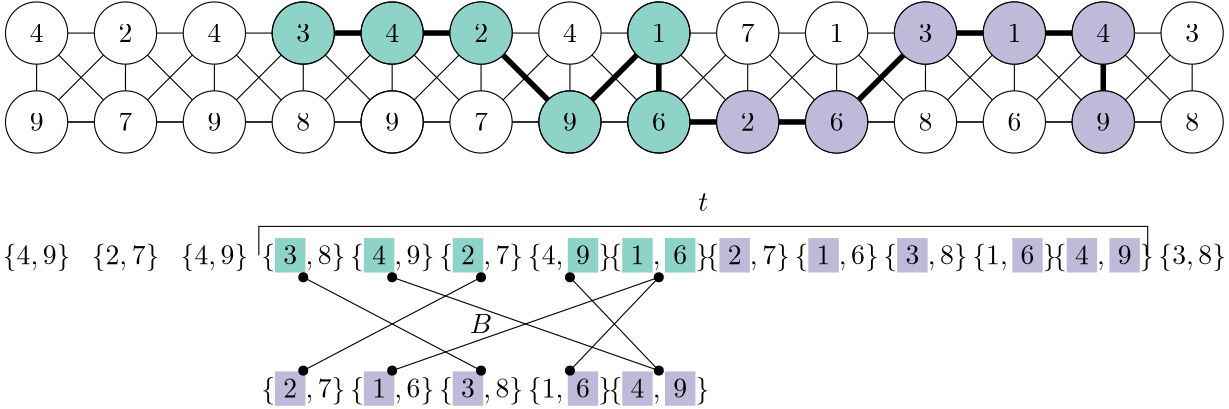 <?xml version="1.0"?>
<!DOCTYPE ipe SYSTEM "ipe.dtd">
<ipe version="70206" creator="Ipe 7.2.7">
<info created="D:20180201154811" modified="D:20180202082722"/>
<ipestyle name="basic">
<symbol name="arrow/arc(spx)">
<path stroke="sym-stroke" fill="sym-stroke" pen="sym-pen">
0 0 m
-1 0.333 l
-1 -0.333 l
h
</path>
</symbol>
<symbol name="arrow/farc(spx)">
<path stroke="sym-stroke" fill="white" pen="sym-pen">
0 0 m
-1 0.333 l
-1 -0.333 l
h
</path>
</symbol>
<symbol name="arrow/ptarc(spx)">
<path stroke="sym-stroke" fill="sym-stroke" pen="sym-pen">
0 0 m
-1 0.333 l
-0.8 0 l
-1 -0.333 l
h
</path>
</symbol>
<symbol name="arrow/fptarc(spx)">
<path stroke="sym-stroke" fill="white" pen="sym-pen">
0 0 m
-1 0.333 l
-0.8 0 l
-1 -0.333 l
h
</path>
</symbol>
<symbol name="mark/circle(sx)" transformations="translations">
<path fill="sym-stroke">
0.6 0 0 0.6 0 0 e
0.4 0 0 0.4 0 0 e
</path>
</symbol>
<symbol name="mark/disk(sx)" transformations="translations">
<path fill="sym-stroke">
0.6 0 0 0.6 0 0 e
</path>
</symbol>
<symbol name="mark/fdisk(sfx)" transformations="translations">
<group>
<path fill="sym-fill">
0.5 0 0 0.5 0 0 e
</path>
<path fill="sym-stroke" fillrule="eofill">
0.6 0 0 0.6 0 0 e
0.4 0 0 0.4 0 0 e
</path>
</group>
</symbol>
<symbol name="mark/box(sx)" transformations="translations">
<path fill="sym-stroke" fillrule="eofill">
-0.6 -0.6 m
0.6 -0.6 l
0.6 0.6 l
-0.6 0.6 l
h
-0.4 -0.4 m
0.4 -0.4 l
0.4 0.4 l
-0.4 0.4 l
h
</path>
</symbol>
<symbol name="mark/square(sx)" transformations="translations">
<path fill="sym-stroke">
-0.6 -0.6 m
0.6 -0.6 l
0.6 0.6 l
-0.6 0.6 l
h
</path>
</symbol>
<symbol name="mark/fsquare(sfx)" transformations="translations">
<group>
<path fill="sym-fill">
-0.5 -0.5 m
0.5 -0.5 l
0.5 0.5 l
-0.5 0.5 l
h
</path>
<path fill="sym-stroke" fillrule="eofill">
-0.6 -0.6 m
0.6 -0.6 l
0.6 0.6 l
-0.6 0.6 l
h
-0.4 -0.4 m
0.4 -0.4 l
0.4 0.4 l
-0.4 0.4 l
h
</path>
</group>
</symbol>
<symbol name="mark/cross(sx)" transformations="translations">
<group>
<path fill="sym-stroke">
-0.43 -0.57 m
0.57 0.43 l
0.43 0.57 l
-0.57 -0.43 l
h
</path>
<path fill="sym-stroke">
-0.43 0.57 m
0.57 -0.43 l
0.43 -0.57 l
-0.57 0.43 l
h
</path>
</group>
</symbol>
<symbol name="arrow/fnormal(spx)">
<path stroke="sym-stroke" fill="white" pen="sym-pen">
0 0 m
-1 0.333 l
-1 -0.333 l
h
</path>
</symbol>
<symbol name="arrow/pointed(spx)">
<path stroke="sym-stroke" fill="sym-stroke" pen="sym-pen">
0 0 m
-1 0.333 l
-0.8 0 l
-1 -0.333 l
h
</path>
</symbol>
<symbol name="arrow/fpointed(spx)">
<path stroke="sym-stroke" fill="white" pen="sym-pen">
0 0 m
-1 0.333 l
-0.8 0 l
-1 -0.333 l
h
</path>
</symbol>
<symbol name="arrow/linear(spx)">
<path stroke="sym-stroke" pen="sym-pen">
-1 0.333 m
0 0 l
-1 -0.333 l
</path>
</symbol>
<symbol name="arrow/fdouble(spx)">
<path stroke="sym-stroke" fill="white" pen="sym-pen">
0 0 m
-1 0.333 l
-1 -0.333 l
h
-1 0 m
-2 0.333 l
-2 -0.333 l
h
</path>
</symbol>
<symbol name="arrow/double(spx)">
<path stroke="sym-stroke" fill="sym-stroke" pen="sym-pen">
0 0 m
-1 0.333 l
-1 -0.333 l
h
-1 0 m
-2 0.333 l
-2 -0.333 l
h
</path>
</symbol>
<pen name="heavier" value="0.8"/>
<pen name="fat" value="1.2"/>
<pen name="ultrafat" value="2"/>
<symbolsize name="large" value="5"/>
<symbolsize name="small" value="2"/>
<symbolsize name="tiny" value="1.1"/>
<arrowsize name="large" value="10"/>
<arrowsize name="small" value="5"/>
<arrowsize name="tiny" value="3"/>
<color name="red" value="1 0 0"/>
<color name="green" value="0 1 0"/>
<color name="blue" value="0 0 1"/>
<color name="yellow" value="1 1 0"/>
<color name="orange" value="1 0.647 0"/>
<color name="gold" value="1 0.843 0"/>
<color name="purple" value="0.627 0.125 0.941"/>
<color name="gray" value="0.745"/>
<color name="brown" value="0.647 0.165 0.165"/>
<color name="navy" value="0 0 0.502"/>
<color name="pink" value="1 0.753 0.796"/>
<color name="seagreen" value="0.18 0.545 0.341"/>
<color name="turquoise" value="0.251 0.878 0.816"/>
<color name="violet" value="0.933 0.51 0.933"/>
<color name="darkblue" value="0 0 0.545"/>
<color name="darkcyan" value="0 0.545 0.545"/>
<color name="darkgray" value="0.663"/>
<color name="darkgreen" value="0 0.392 0"/>
<color name="darkmagenta" value="0.545 0 0.545"/>
<color name="darkorange" value="1 0.549 0"/>
<color name="darkred" value="0.545 0 0"/>
<color name="lightblue" value="0.678 0.847 0.902"/>
<color name="lightcyan" value="0.878 1 1"/>
<color name="lightgray" value="0.827"/>
<color name="lightgreen" value="0.565 0.933 0.565"/>
<color name="lightyellow" value="1 1 0.878"/>
<dashstyle name="dashed" value="[4] 0"/>
<dashstyle name="dotted" value="[1 3] 0"/>
<dashstyle name="dash dotted" value="[4 2 1 2] 0"/>
<dashstyle name="dash dot dotted" value="[4 2 1 2 1 2] 0"/>
<textsize name="large" value="\large"/>
<textsize name="small" value="\small"/>
<textsize name="tiny" value="\tiny"/>
<textsize name="Large" value="\Large"/>
<textsize name="LARGE" value="\LARGE"/>
<textsize name="huge" value="\huge"/>
<textsize name="Huge" value="\Huge"/>
<textsize name="footnote" value="\footnotesize"/>
<textstyle name="center" begin="\begin{center}" end="\end{center}"/>
<textstyle name="itemize" begin="\begin{itemize}" end="\end{itemize}"/>
<textstyle name="item" begin="\begin{itemize}\item{}" end="\end{itemize}"/>
<gridsize name="4 pts" value="4"/>
<gridsize name="8 pts (~3 mm)" value="8"/>
<gridsize name="16 pts (~6 mm)" value="16"/>
<gridsize name="32 pts (~12 mm)" value="32"/>
<gridsize name="10 pts (~3.5 mm)" value="10"/>
<gridsize name="20 pts (~7 mm)" value="20"/>
<gridsize name="14 pts (~5 mm)" value="14"/>
<gridsize name="28 pts (~10 mm)" value="28"/>
<gridsize name="56 pts (~20 mm)" value="56"/>
<anglesize name="90 deg" value="90"/>
<anglesize name="60 deg" value="60"/>
<anglesize name="45 deg" value="45"/>
<anglesize name="30 deg" value="30"/>
<anglesize name="22.5 deg" value="22.5"/>
<opacity name="10%" value="0.1"/>
<opacity name="30%" value="0.3"/>
<opacity name="50%" value="0.5"/>
<opacity name="75%" value="0.75"/>
<tiling name="falling" angle="-60" step="4" width="1"/>
<tiling name="rising" angle="30" step="4" width="1"/>
</ipestyle>
<ipestyle name="brew">
<color name="aliceblue" value="0.941 0.973 1"/>
<color name="brew1" value="0.552 0.827 0.78"/>
<color name="brew2" value="1 1 0.701"/>
<color name="brew3" value="0.745 0.729 0.854"/>
<color name="brew4" value="0.984 0.501 0.447"/>
<color name="brew5" value="0.501 0.694 0.827"/>
<color name="brew6" value="0.992 0.705 0.384"/>
<color name="brew7" value="0.701 0.87 0.411"/>
<color name="brew8" value="0.988 0.803 0.898"/>
</ipestyle>
<page>
<layer name="alpha"/>
<layer name="labels"/>
<layer name="colouring"/>
<view layers="alpha colouring" active="alpha"/>
<view layers="alpha colouring" active="colouring"/>
<view layers="alpha colouring" active="colouring"/>
<path layer="colouring" stroke="black" pen="ultrafat">
160 688 m
224 688 l
256 656 l
288 688 l
288 656 l
352 656 l
384 688 l
448 688 l
448 656 l
</path>
<path matrix="0.7 0 0 0.7 291.2 206.4" stroke="black" fill="brew1">
16 0 0 16 224 688 e
</path>
<path matrix="0.7 0 0 0.7 291.2 174.4" stroke="black" fill="brew1">
16 0 0 16 224 688 e
</path>
<path matrix="0.7 0 0 0.7 259.2 206.4" stroke="black" fill="brew1">
16 0 0 16 224 688 e
</path>
<path matrix="0.7 0 0 0.7 227.2 206.4" stroke="black" fill="brew1">
16 0 0 16 224 688 e
</path>
<path matrix="0.7 0 0 0.7 195.2 174.4" stroke="black" fill="brew1">
16 0 0 16 224 688 e
</path>
<path matrix="0.7 0 0 0.7 131.2 174.4" stroke="black" fill="brew1">
16 0 0 16 224 688 e
</path>
<path matrix="0.7 0 0 0.7 131.2 206.4" stroke="black" fill="brew1">
16 0 0 16 224 688 e
</path>
<path matrix="0.7 0 0 0.7 99.2 174.4" stroke="black" fill="brew1">
16 0 0 16 224 688 e
</path>
<path matrix="0.7 0 0 0.7 35.2 174.4" stroke="black">
16 0 0 16 224 688 e
</path>
<path matrix="0.7 0 0 0.7 35.2 206.4" stroke="black" fill="brew1">
16 0 0 16 224 688 e
</path>
<path matrix="0.7 0 0 0.7 3.2 206.4" stroke="black" fill="brew1">
16 0 0 16 224 688 e
</path>
<text layer="labels" matrix="1 0 0 1 -160 -1.402" transformations="translations" pos="224 688" stroke="black" type="label" width="10.163" height="4.294" depth="1.49" halign="center" valign="baseline" style="math">x_{1}</text>
<path layer="alpha" matrix="0.7 0 0 0.7 -92.8 206.4" stroke="black">
16 0 0 16 224 688 e
</path>
<text layer="labels" matrix="1 0 0 1 -160 -33.402" transformations="translations" pos="224 688" stroke="black" type="label" width="9.354" height="4.297" depth="1.93" halign="center" valign="baseline" style="math">y_{1}</text>
<path layer="alpha" matrix="0.7 0 0 0.7 -92.8 174.4" stroke="black">
16 0 0 16 224 688 e
</path>
<path matrix="1 0 0 1 -160 0" stroke="black">
235.2 688 m
244.8 688 l
</path>
<path matrix="1 0 0 1 -160 0" stroke="black">
244.8 656 m
235.2 656 l
</path>
<path matrix="1 0 0 1 -160 0" stroke="black">
224 667.2 m
224 676.8 l
</path>
<path matrix="1 0 0 1 -160 0" stroke="black">
231.92 680.08 m
248.08 663.92 l
</path>
<path matrix="1 0 0 1 -160 0" stroke="black">
231.92 663.92 m
248.08 680.08 l
</path>
<text layer="labels" matrix="1 0 0 1 -128 -1.402" transformations="translations" pos="224 688" stroke="black" type="label" width="10.163" height="4.294" depth="1.49" halign="center" valign="baseline" style="math">x_{2}</text>
<path layer="alpha" matrix="0.7 0 0 0.7 -60.8 206.4" stroke="black">
16 0 0 16 224 688 e
</path>
<text layer="labels" matrix="1 0 0 1 -128 -33.402" transformations="translations" pos="224 688" stroke="black" type="label" width="9.354" height="4.297" depth="1.93" halign="center" valign="baseline" style="math">y_{2}</text>
<path layer="alpha" matrix="0.7 0 0 0.7 -60.8 174.4" stroke="black">
16 0 0 16 224 688 e
</path>
<path matrix="1 0 0 1 -128 0" stroke="black">
235.2 688 m
244.8 688 l
</path>
<path matrix="1 0 0 1 -128 0" stroke="black">
244.8 656 m
235.2 656 l
</path>
<path matrix="1 0 0 1 -128 0" stroke="black">
224 667.2 m
224 676.8 l
</path>
<path matrix="1 0 0 1 -128 0" stroke="black">
231.92 680.08 m
248.08 663.92 l
</path>
<path matrix="1 0 0 1 -128 0" stroke="black">
231.92 663.92 m
248.08 680.08 l
</path>
<text layer="labels" matrix="1 0 0 1 -96 -1.402" transformations="translations" pos="224 688" stroke="black" type="label" width="10.163" height="4.294" depth="1.49" halign="center" valign="baseline" style="math">x_{3}</text>
<path layer="alpha" matrix="0.7 0 0 0.7 -28.8 206.4" stroke="black">
16 0 0 16 224 688 e
</path>
<text layer="labels" matrix="1 0 0 1 -96 -33.402" transformations="translations" pos="224 688" stroke="black" type="label" width="9.354" height="4.297" depth="1.93" halign="center" valign="baseline" style="math">y_{3}</text>
<path layer="alpha" matrix="0.7 0 0 0.7 -28.8 174.4" stroke="black">
16 0 0 16 224 688 e
</path>
<path matrix="1 0 0 1 -96 0" stroke="black">
235.2 688 m
244.8 688 l
</path>
<path matrix="1 0 0 1 -96 0" stroke="black">
244.8 656 m
235.2 656 l
</path>
<path matrix="1 0 0 1 -96 0" stroke="black">
224 667.2 m
224 676.8 l
</path>
<path matrix="1 0 0 1 -96 0" stroke="black">
231.92 680.08 m
248.08 663.92 l
</path>
<path matrix="1 0 0 1 -96 0" stroke="black">
231.92 663.92 m
248.08 680.08 l
</path>
<text layer="labels" matrix="1 0 0 1 -64 -1.402" transformations="translations" pos="224 688" stroke="black" type="label" width="10.163" height="4.294" depth="1.49" halign="center" valign="baseline" style="math">x_{4}</text>
<path layer="alpha" matrix="0.7 0 0 0.7 3.2 206.4" stroke="black">
16 0 0 16 224 688 e
</path>
<text layer="labels" matrix="1 0 0 1 -64 -33.402" transformations="translations" pos="224 688" stroke="black" type="label" width="9.354" height="4.297" depth="1.93" halign="center" valign="baseline" style="math">y_{4}</text>
<path layer="alpha" matrix="0.7 0 0 0.7 3.2 174.4" stroke="black">
16 0 0 16 224 688 e
</path>
<path matrix="1 0 0 1 -64 0" stroke="black">
235.2 688 m
244.8 688 l
</path>
<path matrix="1 0 0 1 -64 0" stroke="black">
244.8 656 m
235.2 656 l
</path>
<path matrix="1 0 0 1 -64 0" stroke="black">
224 667.2 m
224 676.8 l
</path>
<path matrix="1 0 0 1 -64 0" stroke="black">
231.92 680.08 m
248.08 663.92 l
</path>
<path matrix="1 0 0 1 -64 0" stroke="black">
231.92 663.92 m
248.08 680.08 l
</path>
<text layer="labels" matrix="1 0 0 1 -32 -1.402" transformations="translations" pos="224 688" stroke="black" type="label" width="10.163" height="4.294" depth="1.49" halign="center" valign="baseline" style="math">x_{5}</text>
<path layer="alpha" matrix="0.7 0 0 0.7 35.2 206.4" stroke="black">
16 0 0 16 224 688 e
</path>
<text layer="labels" matrix="1 0 0 1 -32 -33.402" transformations="translations" pos="224 688" stroke="black" type="label" width="9.354" height="4.297" depth="1.93" halign="center" valign="baseline" style="math">y_{5}</text>
<path layer="alpha" matrix="1 0 0 1 -32 0" stroke="black">
235.2 688 m
244.8 688 l
</path>
<path matrix="1 0 0 1 -32 0" stroke="black">
244.8 656 m
235.2 656 l
</path>
<path matrix="1 0 0 1 -32 0" stroke="black">
224 667.2 m
224 676.8 l
</path>
<path matrix="1 0 0 1 -32 0" stroke="black">
231.92 680.08 m
248.08 663.92 l
</path>
<path matrix="1 0 0 1 -32 0" stroke="black">
231.92 663.92 m
248.08 680.08 l
</path>
<text layer="labels" matrix="1 0 0 1 0 -1.402" transformations="translations" pos="224 688" stroke="black" type="label" width="10.163" height="4.294" depth="1.49" halign="center" valign="baseline" style="math">x_{6}</text>
<path layer="alpha" matrix="0.7 0 0 0.7 67.2 206.4" stroke="black">
16 0 0 16 224 688 e
</path>
<text layer="labels" matrix="1 0 0 1 0 -33.402" transformations="translations" pos="224 688" stroke="black" type="label" width="9.354" height="4.297" depth="1.93" halign="center" valign="baseline" style="math">y_{6}</text>
<path layer="alpha" matrix="0.7 0 0 0.7 67.2 174.4" stroke="black">
16 0 0 16 224 688 e
</path>
<path stroke="black">
235.2 688 m
244.8 688 l
</path>
<path stroke="black">
244.8 656 m
235.2 656 l
</path>
<path stroke="black">
224 667.2 m
224 676.8 l
</path>
<path stroke="black">
231.92 680.08 m
248.08 663.92 l
</path>
<path stroke="black">
231.92 663.92 m
248.08 680.08 l
</path>
<text layer="labels" matrix="1 0 0 1 32 -1.402" transformations="translations" pos="224 688" stroke="black" type="label" width="10.163" height="4.294" depth="1.49" halign="center" valign="baseline" style="math">x_{7}</text>
<path layer="alpha" matrix="0.7 0 0 0.7 99.2 206.4" stroke="black">
16 0 0 16 224 688 e
</path>
<text layer="labels" matrix="1 0 0 1 32 -33.402" transformations="translations" pos="224 688" stroke="black" type="label" width="9.354" height="4.297" depth="1.93" halign="center" valign="baseline" style="math">y_{7}</text>
<path layer="alpha" matrix="0.7 0 0 0.7 99.2 174.4" stroke="black">
16 0 0 16 224 688 e
</path>
<path matrix="1 0 0 1 32 0" stroke="black">
235.2 688 m
244.8 688 l
</path>
<path matrix="1 0 0 1 32 0" stroke="black">
244.8 656 m
235.2 656 l
</path>
<path matrix="1 0 0 1 32 0" stroke="black">
224 667.2 m
224 676.8 l
</path>
<path matrix="1 0 0 1 32 0" stroke="black">
231.92 680.08 m
248.08 663.92 l
</path>
<path matrix="1 0 0 1 32 0" stroke="black">
231.92 663.92 m
248.08 680.08 l
</path>
<text layer="labels" matrix="1 0 0 1 64 -1.402" transformations="translations" pos="224 688" stroke="black" type="label" width="10.163" height="4.294" depth="1.49" halign="center" valign="baseline" style="math">x_{8}</text>
<path layer="alpha" matrix="0.7 0 0 0.7 131.2 206.4" stroke="black">
16 0 0 16 224 688 e
</path>
<text layer="labels" matrix="1 0 0 1 64 -33.402" transformations="translations" pos="224 688" stroke="black" type="label" width="9.354" height="4.297" depth="1.93" halign="center" valign="baseline" style="math">y_{8}</text>
<path layer="alpha" matrix="0.7 0 0 0.7 131.2 174.4" stroke="black">
16 0 0 16 224 688 e
</path>
<path matrix="1 0 0 1 64 0" stroke="black">
235.2 688 m
244.8 688 l
</path>
<path matrix="1 0 0 1 64 0" stroke="black">
244.8 656 m
235.2 656 l
</path>
<path matrix="1 0 0 1 64 0" stroke="black">
224 667.2 m
224 676.8 l
</path>
<path matrix="1 0 0 1 64 0" stroke="black">
231.92 680.08 m
248.08 663.92 l
</path>
<path matrix="1 0 0 1 64 0" stroke="black">
231.92 663.92 m
248.08 680.08 l
</path>
<text layer="labels" matrix="1 0 0 1 96 -1.402" transformations="translations" pos="224 688" stroke="black" type="label" width="10.163" height="4.294" depth="1.49" halign="center" valign="baseline" style="math">x_{9}</text>
<path layer="alpha" matrix="0.7 0 0 0.7 163.2 206.4" stroke="black">
16 0 0 16 224 688 e
</path>
<text layer="labels" matrix="1 0 0 1 96 -33.402" transformations="translations" pos="224 688" stroke="black" type="label" width="9.354" height="4.297" depth="1.93" halign="center" valign="baseline" style="math">y_{9}</text>
<path layer="alpha" matrix="0.7 0 0 0.7 163.2 174.4" stroke="black">
16 0 0 16 224 688 e
</path>
<path matrix="1 0 0 1 96 0" stroke="black">
235.2 688 m
244.8 688 l
</path>
<path matrix="1 0 0 1 96 0" stroke="black">
244.8 656 m
235.2 656 l
</path>
<path matrix="1 0 0 1 96 0" stroke="black">
224 667.2 m
224 676.8 l
</path>
<path matrix="1 0 0 1 96 0" stroke="black">
231.92 680.08 m
248.08 663.92 l
</path>
<path matrix="1 0 0 1 96 0" stroke="black">
231.92 663.92 m
248.08 680.08 l
</path>
<text layer="labels" matrix="1 0 0 1 128 -1.402" transformations="translations" pos="224 688" stroke="black" type="label" width="14.135" height="4.294" depth="1.49" halign="center" valign="baseline" style="math">x_{10}</text>
<path layer="alpha" matrix="0.7 0 0 0.7 195.2 206.4" stroke="black">
16 0 0 16 224 688 e
</path>
<text layer="labels" matrix="1 0 0 1 128 -33.402" transformations="translations" pos="224 688" stroke="black" type="label" width="13.325" height="4.297" depth="1.93" halign="center" valign="baseline" style="math">y_{10}</text>
<path layer="alpha" matrix="0.7 0 0 0.7 195.2 174.4" stroke="black" fill="brew3">
16 0 0 16 224 688 e
</path>
<path matrix="1 0 0 1 128 0" stroke="black">
235.2 688 m
244.8 688 l
</path>
<path matrix="1 0 0 1 128 0" stroke="black">
244.8 656 m
235.2 656 l
</path>
<path matrix="1 0 0 1 128 0" stroke="black">
224 667.2 m
224 676.8 l
</path>
<path matrix="1 0 0 1 128 0" stroke="black">
231.92 680.08 m
248.08 663.92 l
</path>
<path matrix="1 0 0 1 128 0" stroke="black">
231.92 663.92 m
248.08 680.08 l
</path>
<text layer="labels" matrix="1 0 0 1 160 -1.402" transformations="translations" pos="224 688" stroke="black" type="label" width="14.135" height="4.294" depth="1.49" halign="center" valign="baseline" style="math">x_{11}</text>
<path layer="alpha" matrix="0.7 0 0 0.7 227.2 206.4" stroke="black" fill="brew3">
16 0 0 16 224 688 e
</path>
<text layer="labels" matrix="1 0 0 1 160 -33.402" transformations="translations" pos="224 688" stroke="black" type="label" width="13.325" height="4.297" depth="1.93" halign="center" valign="baseline" style="math">y_{11}</text>
<path layer="alpha" matrix="0.7 0 0 0.7 227.2 174.4" stroke="black">
16 0 0 16 224 688 e
</path>
<path matrix="1 0 0 1 160 0" stroke="black">
235.2 688 m
244.8 688 l
</path>
<path matrix="1 0 0 1 160 0" stroke="black">
244.8 656 m
235.2 656 l
</path>
<path matrix="1 0 0 1 160 0" stroke="black">
224 667.2 m
224 676.8 l
</path>
<path matrix="1 0 0 1 160 0" stroke="black">
231.92 680.08 m
248.08 663.92 l
</path>
<path matrix="1 0 0 1 160 0" stroke="black">
231.92 663.92 m
248.08 680.08 l
</path>
<text layer="labels" matrix="1 0 0 1 192 -1.402" transformations="translations" pos="224 688" stroke="black" type="label" width="14.135" height="4.294" depth="1.49" halign="center" valign="baseline" style="math">x_{12}</text>
<path layer="alpha" matrix="0.7 0 0 0.7 259.2 206.4" stroke="black" fill="brew3">
16 0 0 16 224 688 e
</path>
<text layer="labels" matrix="1 0 0 1 192 -33.402" transformations="translations" pos="224 688" stroke="black" type="label" width="13.325" height="4.297" depth="1.93" halign="center" valign="baseline" style="math">y_{12}</text>
<path layer="alpha" matrix="0.7 0 0 0.7 259.2 174.4" stroke="black">
16 0 0 16 224 688 e
</path>
<path matrix="1 0 0 1 192 0" stroke="black">
235.2 688 m
244.8 688 l
</path>
<path matrix="1 0 0 1 192 0" stroke="black">
244.8 656 m
235.2 656 l
</path>
<path matrix="1 0 0 1 192 0" stroke="black">
224 667.2 m
224 676.8 l
</path>
<path matrix="1 0 0 1 192 0" stroke="black">
231.92 680.08 m
248.08 663.92 l
</path>
<path matrix="1 0 0 1 192 0" stroke="black">
231.92 663.92 m
248.08 680.08 l
</path>
<text layer="labels" matrix="1 0 0 1 224 -1.402" transformations="translations" pos="224 688" stroke="black" type="label" width="14.135" height="4.294" depth="1.49" halign="center" valign="baseline" style="math">x_{13}</text>
<path layer="alpha" matrix="0.7 0 0 0.7 291.2 206.4" stroke="black" fill="brew3">
16 0 0 16 224 688 e
</path>
<text layer="labels" matrix="1 0 0 1 224 -33.402" transformations="translations" pos="224 688" stroke="black" type="label" width="13.325" height="4.297" depth="1.93" halign="center" valign="baseline" style="math">y_{13}</text>
<path layer="alpha" matrix="0.7 0 0 0.7 291.2 174.4" stroke="black" fill="brew3">
16 0 0 16 224 688 e
</path>
<path matrix="1 0 0 1 224 0" stroke="black">
235.2 688 m
244.8 688 l
</path>
<path matrix="1 0 0 1 224 0" stroke="black">
244.8 656 m
235.2 656 l
</path>
<path matrix="1 0 0 1 224 0" stroke="black">
224 667.2 m
224 676.8 l
</path>
<path matrix="1 0 0 1 224 0" stroke="black">
231.92 680.08 m
248.08 663.92 l
</path>
<path matrix="1 0 0 1 224 0" stroke="black">
231.92 663.92 m
248.08 680.08 l
</path>
<text layer="labels" matrix="1 0 0 1 256 -1.402" transformations="translations" pos="224 688" stroke="black" type="label" width="14.135" height="4.294" depth="1.49" halign="center" valign="baseline" style="math">x_{14}</text>
<path layer="alpha" matrix="0.7 0 0 0.7 323.2 206.4" stroke="black">
16 0 0 16 224 688 e
</path>
<text layer="labels" matrix="1 0 0 1 256 -33.402" transformations="translations" pos="224 688" stroke="black" type="label" width="13.325" height="4.297" depth="1.93" halign="center" valign="baseline" style="math">y_{14}</text>
<path layer="alpha" matrix="0.7 0 0 0.7 323.2 174.4" stroke="black">
16 0 0 16 224 688 e
</path>
<path matrix="1 0 0 1 256 0" stroke="black">
224 667.2 m
224 676.8 l
</path>
<text layer="colouring" matrix="1 0 0 1 0 -3.21" transformations="translations" pos="64 688" stroke="black" type="label" width="4.981" height="6.42" depth="0" halign="center" valign="baseline" style="math">4</text>
<text matrix="1 0 0 1 32 -3.21" transformations="translations" pos="64 688" stroke="black" type="label" width="4.981" height="6.42" depth="0" halign="center" valign="baseline" style="math">2</text>
<text matrix="1 0 0 1 64 -3.21" transformations="translations" pos="64 688" stroke="black" type="label" width="4.981" height="6.42" depth="0" halign="center" valign="baseline" style="math">4</text>
<text matrix="1 0 0 1 96 -3.21" transformations="translations" pos="64 688" stroke="black" type="label" width="4.981" height="6.42" depth="0" halign="center" valign="baseline" style="math">3</text>
<text matrix="1 0 0 1 128 -3.21" transformations="translations" pos="64 688" stroke="black" type="label" width="4.981" height="6.42" depth="0" halign="center" valign="baseline" style="math">4</text>
<text matrix="1 0 0 1 192 -3.21" transformations="translations" pos="64 688" stroke="black" type="label" width="4.981" height="6.42" depth="0" halign="center" valign="baseline" style="math">4</text>
<text matrix="1 0 0 1 224 -3.21" transformations="translations" pos="64 688" stroke="black" type="label" width="4.981" height="6.42" depth="0" halign="center" valign="baseline" style="math">1</text>
<text matrix="1 0 0 1 256 -3.21" transformations="translations" pos="64 688" stroke="black" type="label" width="4.981" height="6.42" depth="0" halign="center" valign="baseline" style="math">7</text>
<text matrix="1 0 0 1 288 -3.21" transformations="translations" pos="64 688" stroke="black" type="label" width="4.981" height="6.42" depth="0" halign="center" valign="baseline" style="math">1</text>
<text matrix="1 0 0 1 320 -3.21" transformations="translations" pos="64 688" stroke="black" type="label" width="4.981" height="6.42" depth="0" halign="center" valign="baseline" style="math">3</text>
<text matrix="1 0 0 1 352 -3.21" transformations="translations" pos="64 688" stroke="black" type="label" width="4.981" height="6.42" depth="0" halign="center" valign="baseline" style="math">1</text>
<text matrix="1 0 0 1 384 -3.21" transformations="translations" pos="64 688" stroke="black" type="label" width="4.981" height="6.42" depth="0" halign="center" valign="baseline" style="math">4</text>
<text matrix="1 0 0 1 416 -3.21" transformations="translations" pos="64 688" stroke="black" type="label" width="4.981" height="6.42" depth="0" halign="center" valign="baseline" style="math">3</text>
<path matrix="1 0 0 1 -160 -32" stroke="black">
235.2 688 m
244.8 688 l
</path>
<path matrix="1 0 0 1 -128 -32" stroke="black">
235.2 688 m
244.8 688 l
</path>
<path matrix="1 0 0 1 -96 -32" stroke="black">
235.2 688 m
244.8 688 l
</path>
<path matrix="1 0 0 1 -64 -32" stroke="black">
235.2 688 m
244.8 688 l
</path>
<path matrix="1 0 0 1 -32 -32" stroke="black">
235.2 688 m
244.8 688 l
</path>
<path matrix="1 0 0 1 0 -32" stroke="black">
235.2 688 m
244.8 688 l
</path>
<path matrix="1 0 0 1 32 -32" stroke="black">
235.2 688 m
244.8 688 l
</path>
<path matrix="1 0 0 1 64 -32" stroke="black">
235.2 688 m
244.8 688 l
</path>
<path matrix="1 0 0 1 96 -32" stroke="black">
235.2 688 m
244.8 688 l
</path>
<path matrix="1 0 0 1 128 -32" stroke="black">
235.2 688 m
244.8 688 l
</path>
<path matrix="1 0 0 1 160 -32" stroke="black">
235.2 688 m
244.8 688 l
</path>
<path matrix="1 0 0 1 192 -32" stroke="black">
235.2 688 m
244.8 688 l
</path>
<path matrix="1 0 0 1 224 -32" stroke="black">
235.2 688 m
244.8 688 l
</path>
<text matrix="1 0 0 1 0 -35.21" transformations="translations" pos="64 688" stroke="black" type="label" width="4.981" height="6.42" depth="0" halign="center" valign="baseline" style="math">9</text>
<text matrix="1 0 0 1 32 -35.21" transformations="translations" pos="64 688" stroke="black" type="label" width="4.981" height="6.42" depth="0" halign="center" valign="baseline" style="math">7</text>
<text matrix="1 0 0 1 64 -35.21" transformations="translations" pos="64 688" stroke="black" type="label" width="4.981" height="6.42" depth="0" halign="center" valign="baseline" style="math">9</text>
<text matrix="1 0 0 1 96 -35.21" transformations="translations" pos="64 688" stroke="black" type="label" width="4.981" height="6.42" depth="0" halign="center" valign="baseline" style="math">8</text>
<text matrix="1 0 0 1 128 -35.21" transformations="translations" pos="64 688" stroke="black" type="label" width="4.981" height="6.42" depth="0" halign="center" valign="baseline" style="math">9</text>
<text matrix="1 0 0 1 160 -35.21" transformations="translations" pos="64 688" stroke="black" type="label" width="4.981" height="6.42" depth="0" halign="center" valign="baseline" style="math">7</text>
<text matrix="1 0 0 1 192 -35.21" transformations="translations" pos="64 688" stroke="black" type="label" width="4.981" height="6.42" depth="0" halign="center" valign="baseline" style="math">9</text>
<text matrix="1 0 0 1 224 -35.21" transformations="translations" pos="64 688" stroke="black" type="label" width="4.981" height="6.42" depth="0" halign="center" valign="baseline" style="math">6</text>
<text matrix="1 0 0 1 288 -35.21" transformations="translations" pos="64 688" stroke="black" type="label" width="4.981" height="6.42" depth="0" halign="center" valign="baseline" style="math">6</text>
<text matrix="1 0 0 1 320 -35.21" transformations="translations" pos="64 688" stroke="black" type="label" width="4.981" height="6.42" depth="0" halign="center" valign="baseline" style="math">8</text>
<text matrix="1 0 0 1 352 -35.21" transformations="translations" pos="64 688" stroke="black" type="label" width="4.981" height="6.42" depth="0" halign="center" valign="baseline" style="math">6</text>
<text matrix="1 0 0 1 384 -35.21" transformations="translations" pos="64 688" stroke="black" type="label" width="4.981" height="6.42" depth="0" halign="center" valign="baseline" style="math">9</text>
<text matrix="1 0 0 1 416 -35.21" transformations="translations" pos="64 688" stroke="black" type="label" width="4.981" height="6.42" depth="0" halign="center" valign="baseline" style="math">8</text>
<text matrix="1 0 0 1 0 -83.21" transformations="translations" pos="64 688" stroke="black" type="label" width="24.353" height="7.473" depth="2.49" halign="center" valign="baseline" style="math">\{4,9\}</text>
<text matrix="1 0 0 1 32 -83.21" transformations="translations" pos="64 688" stroke="black" type="label" width="24.353" height="7.473" depth="2.49" halign="center" valign="baseline" style="math">\{2,7\}</text>
<text matrix="1 0 0 1 64 -83.21" transformations="translations" pos="64 688" stroke="black" type="label" width="24.353" height="7.473" depth="2.49" halign="center" valign="baseline" style="math">\{4,9\}</text>
<text matrix="1 0 0 1 96 -83.21" transformations="translations" pos="64 688" stroke="black" type="label" width="30.331" height="9.408" depth="2.99" halign="center" valign="baseline" style="math">\{\colorbox{brew1}{3},8\}</text>
<text matrix="1 0 0 1 128 -83.21" transformations="translations" pos="64 688" stroke="black" type="label" width="30.331" height="9.408" depth="2.99" halign="center" valign="baseline" style="math">\{\colorbox{brew1}{4},9\}</text>
<text matrix="1 0 0 1 160 -83.21" transformations="translations" pos="64 688" stroke="black" type="label" width="30.331" height="9.408" depth="2.99" halign="center" valign="baseline" style="math">\{\colorbox{brew1}{2},7\}</text>
<text matrix="1 0 0 1 192 -83.21" transformations="translations" pos="64 688" stroke="black" type="label" width="30.331" height="9.408" depth="2.99" halign="center" valign="baseline" style="math">\{4,\colorbox{brew1}{9}\}</text>
<text matrix="1 0 0 1 224 -83.21" transformations="translations" pos="64 688" stroke="black" type="label" width="36.308" height="9.408" depth="2.99" halign="center" valign="baseline" style="math">\{\colorbox{brew1}{1},\colorbox{brew1}{6}\}</text>
<text matrix="1 0 0 1 416 -83.21" transformations="translations" pos="64 688" stroke="black" type="label" width="24.353" height="7.473" depth="2.49" halign="center" valign="baseline" style="math">\{3,8\}</text>
<path matrix="0.7 0 0 0.7 67.2 206.4" stroke="black" fill="brew1">
16 0 0 16 224 688 e
</path>
<path matrix="0.7 0 0 0.7 163.2 174.4" stroke="black" fill="brew3">
16 0 0 16 224 688 e
</path>
<text matrix="1 0 0 1 256 -35.21" transformations="translations" pos="64 688" stroke="black" type="label" width="4.981" height="6.42" depth="0" halign="center" valign="baseline" style="math">2</text>
<text matrix="1 0 0 1 160 -3.21" transformations="translations" pos="64 688" stroke="black" type="label" width="4.981" height="6.42" depth="0" halign="center" valign="baseline" style="math">2</text>
<path layer="alpha" matrix="0.7 0 0 0.7 35.2 174.4" stroke="black">
16 0 0 16 224 688 e
</path>
<text layer="colouring" matrix="1 0 0 1 96 -131.21" transformations="translations" pos="64 688" stroke="black" type="label" width="30.331" height="9.408" depth="2.99" halign="center" valign="baseline" style="math">\{\colorbox{brew3}{2},7\}</text>
<text matrix="1 0 0 1 128 -131.21" transformations="translations" pos="64 688" stroke="black" type="label" width="30.331" height="9.408" depth="2.99" halign="center" valign="baseline" style="math">\{\colorbox{brew3}{1},6\}</text>
<text matrix="1 0 0 1 160 -131.21" transformations="translations" pos="64 688" stroke="black" type="label" width="30.331" height="9.408" depth="2.99" halign="center" valign="baseline" style="math">\{\colorbox{brew3}{3},8\}</text>
<text matrix="1 0 0 1 192 -131.21" transformations="translations" pos="64 688" stroke="black" type="label" width="30.331" height="9.408" depth="2.99" halign="center" valign="baseline" style="math">\{1,\colorbox{brew3}{6}\}</text>
<text matrix="1 0 0 1 224 -131.21" transformations="translations" pos="64 688" stroke="black" type="label" width="36.308" height="9.408" depth="2.99" halign="center" valign="baseline" style="math">\{\colorbox{brew3}{4},\colorbox{brew3}{9}\}</text>
<use matrix="1 0 0 1 1.33565 -3.5187" name="mark/disk(sx)" pos="158.664 603.6" size="normal" stroke="black"/>
<use matrix="1 0 0 1 -0.303649 -29.2865" name="mark/disk(sx)" pos="160.304 595.768" size="normal" stroke="black"/>
<use matrix="1 0 0 1 33.3357 -3.5187" name="mark/disk(sx)" pos="158.664 603.6" size="normal" stroke="black"/>
<use matrix="1 0 0 1 31.6964 -29.2865" name="mark/disk(sx)" pos="160.304 595.768" size="normal" stroke="black"/>
<use matrix="1 0 0 1 65.3357 -3.5187" name="mark/disk(sx)" pos="158.664 603.6" size="normal" stroke="black"/>
<use matrix="1 0 0 1 63.6964 -29.2865" name="mark/disk(sx)" pos="160.304 595.768" size="normal" stroke="black"/>
<use matrix="1 0 0 1 97.3357 -3.5187" name="mark/disk(sx)" pos="158.664 603.6" size="normal" stroke="black"/>
<use matrix="1 0 0 1 95.6964 -29.2865" name="mark/disk(sx)" pos="160.304 595.768" size="normal" stroke="black"/>
<use matrix="1 0 0 1 129.336 -3.5187" name="mark/disk(sx)" pos="158.664 603.6" size="normal" stroke="black"/>
<use matrix="1 0 0 1 127.696 -29.2865" name="mark/disk(sx)" pos="160.304 595.768" size="normal" stroke="black"/>
<path matrix="1 0 0 1 0 -16" stroke="black">
256 616.081 m
288 582.481 l
</path>
<path matrix="1 0 0 1 0 -16" stroke="black">
288 616.081 m
256 582.481 l
</path>
<path matrix="1 0 0 1 0 -16" stroke="black">
288 616.081 m
192 582.481 l
</path>
<path matrix="1 0 0 1 0 -16" stroke="black">
160 616.081 m
224 582.481 l
</path>
<path matrix="1 0 0 1 0 -16" stroke="black">
192 616.081 m
288 582.481 l
</path>
<path matrix="1 0 0 1 0 -16" stroke="black">
224 616.081 m
160 582.481 l
</path>
<text layer="alpha" transformations="translations" pos="304 624" stroke="black" type="label" width="3.598" height="6.128" depth="0" halign="center" valign="baseline" style="math">t</text>
<text matrix="1 0 0 1 0 4" transformations="translations" pos="224 576" stroke="black" type="label" width="8.057" height="6.808" depth="0" halign="center" valign="baseline" style="math">B</text>
<path stroke="black">
144 608 m
144 618.4 l
464 618.4 l
464 608 l
</path>
<text matrix="1 0 0 1 256 -83.21" transformations="translations" pos="64 688" stroke="black" type="label" width="30.331" height="9.408" depth="2.99" halign="center" valign="baseline" style="math">\{\colorbox{brew3}{2},7\}</text>
<text matrix="1 0 0 1 288 -83.21" transformations="translations" pos="64 688" stroke="black" type="label" width="30.331" height="9.408" depth="2.99" halign="center" valign="baseline" style="math">\{\colorbox{brew3}{1},6\}</text>
<text matrix="1 0 0 1 320 -83.21" transformations="translations" pos="64 688" stroke="black" type="label" width="30.331" height="9.408" depth="2.99" halign="center" valign="baseline" style="math">\{\colorbox{brew3}{3},8\}</text>
<text matrix="1 0 0 1 352 -83.21" transformations="translations" pos="64 688" stroke="black" type="label" width="30.331" height="9.408" depth="2.99" halign="center" valign="baseline" style="math">\{1,\colorbox{brew3}{6}\}</text>
<text matrix="1 0 0 1 384 -83.21" transformations="translations" pos="64 688" stroke="black" type="label" width="36.308" height="9.408" depth="2.99" halign="center" valign="baseline" style="math">\{\colorbox{brew3}{4},\colorbox{brew3}{9}\}</text>
</page>
</ipe>
